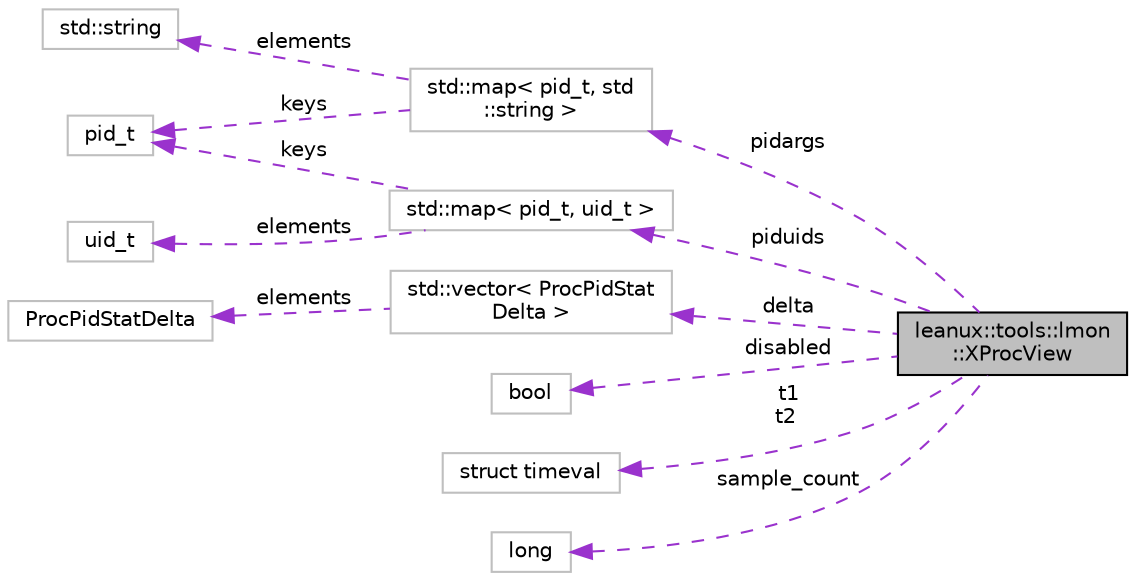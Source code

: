 digraph "leanux::tools::lmon::XProcView"
{
 // LATEX_PDF_SIZE
  bgcolor="transparent";
  edge [fontname="Helvetica",fontsize="10",labelfontname="Helvetica",labelfontsize="10"];
  node [fontname="Helvetica",fontsize="10",shape=record];
  rankdir="LR";
  Node1 [label="leanux::tools::lmon\l::XProcView",height=0.2,width=0.4,color="black", fillcolor="grey75", style="filled", fontcolor="black",tooltip=" "];
  Node2 -> Node1 [dir="back",color="darkorchid3",fontsize="10",style="dashed",label=" piduids" ,fontname="Helvetica"];
  Node2 [label="std::map\< pid_t, uid_t \>",height=0.2,width=0.4,color="grey75",tooltip=" "];
  Node3 -> Node2 [dir="back",color="darkorchid3",fontsize="10",style="dashed",label=" keys" ,fontname="Helvetica"];
  Node3 [label="pid_t",height=0.2,width=0.4,color="grey75",tooltip=" "];
  Node4 -> Node2 [dir="back",color="darkorchid3",fontsize="10",style="dashed",label=" elements" ,fontname="Helvetica"];
  Node4 [label="uid_t",height=0.2,width=0.4,color="grey75",tooltip=" "];
  Node5 -> Node1 [dir="back",color="darkorchid3",fontsize="10",style="dashed",label=" delta" ,fontname="Helvetica"];
  Node5 [label="std::vector\< ProcPidStat\lDelta \>",height=0.2,width=0.4,color="grey75",tooltip=" "];
  Node6 -> Node5 [dir="back",color="darkorchid3",fontsize="10",style="dashed",label=" elements" ,fontname="Helvetica"];
  Node6 [label="ProcPidStatDelta",height=0.2,width=0.4,color="grey75",tooltip=" "];
  Node7 -> Node1 [dir="back",color="darkorchid3",fontsize="10",style="dashed",label=" pidargs" ,fontname="Helvetica"];
  Node7 [label="std::map\< pid_t, std\l::string \>",height=0.2,width=0.4,color="grey75",tooltip=" "];
  Node3 -> Node7 [dir="back",color="darkorchid3",fontsize="10",style="dashed",label=" keys" ,fontname="Helvetica"];
  Node8 -> Node7 [dir="back",color="darkorchid3",fontsize="10",style="dashed",label=" elements" ,fontname="Helvetica"];
  Node8 [label="std::string",height=0.2,width=0.4,color="grey75",tooltip="STL class."];
  Node10 -> Node1 [dir="back",color="darkorchid3",fontsize="10",style="dashed",label=" disabled" ,fontname="Helvetica"];
  Node10 [label="bool",height=0.2,width=0.4,color="grey75",tooltip=" "];
  Node11 -> Node1 [dir="back",color="darkorchid3",fontsize="10",style="dashed",label=" t1\nt2" ,fontname="Helvetica"];
  Node11 [label="struct timeval",height=0.2,width=0.4,color="grey75",tooltip=" "];
  Node12 -> Node1 [dir="back",color="darkorchid3",fontsize="10",style="dashed",label=" sample_count" ,fontname="Helvetica"];
  Node12 [label="long",height=0.2,width=0.4,color="grey75",tooltip=" "];
}

